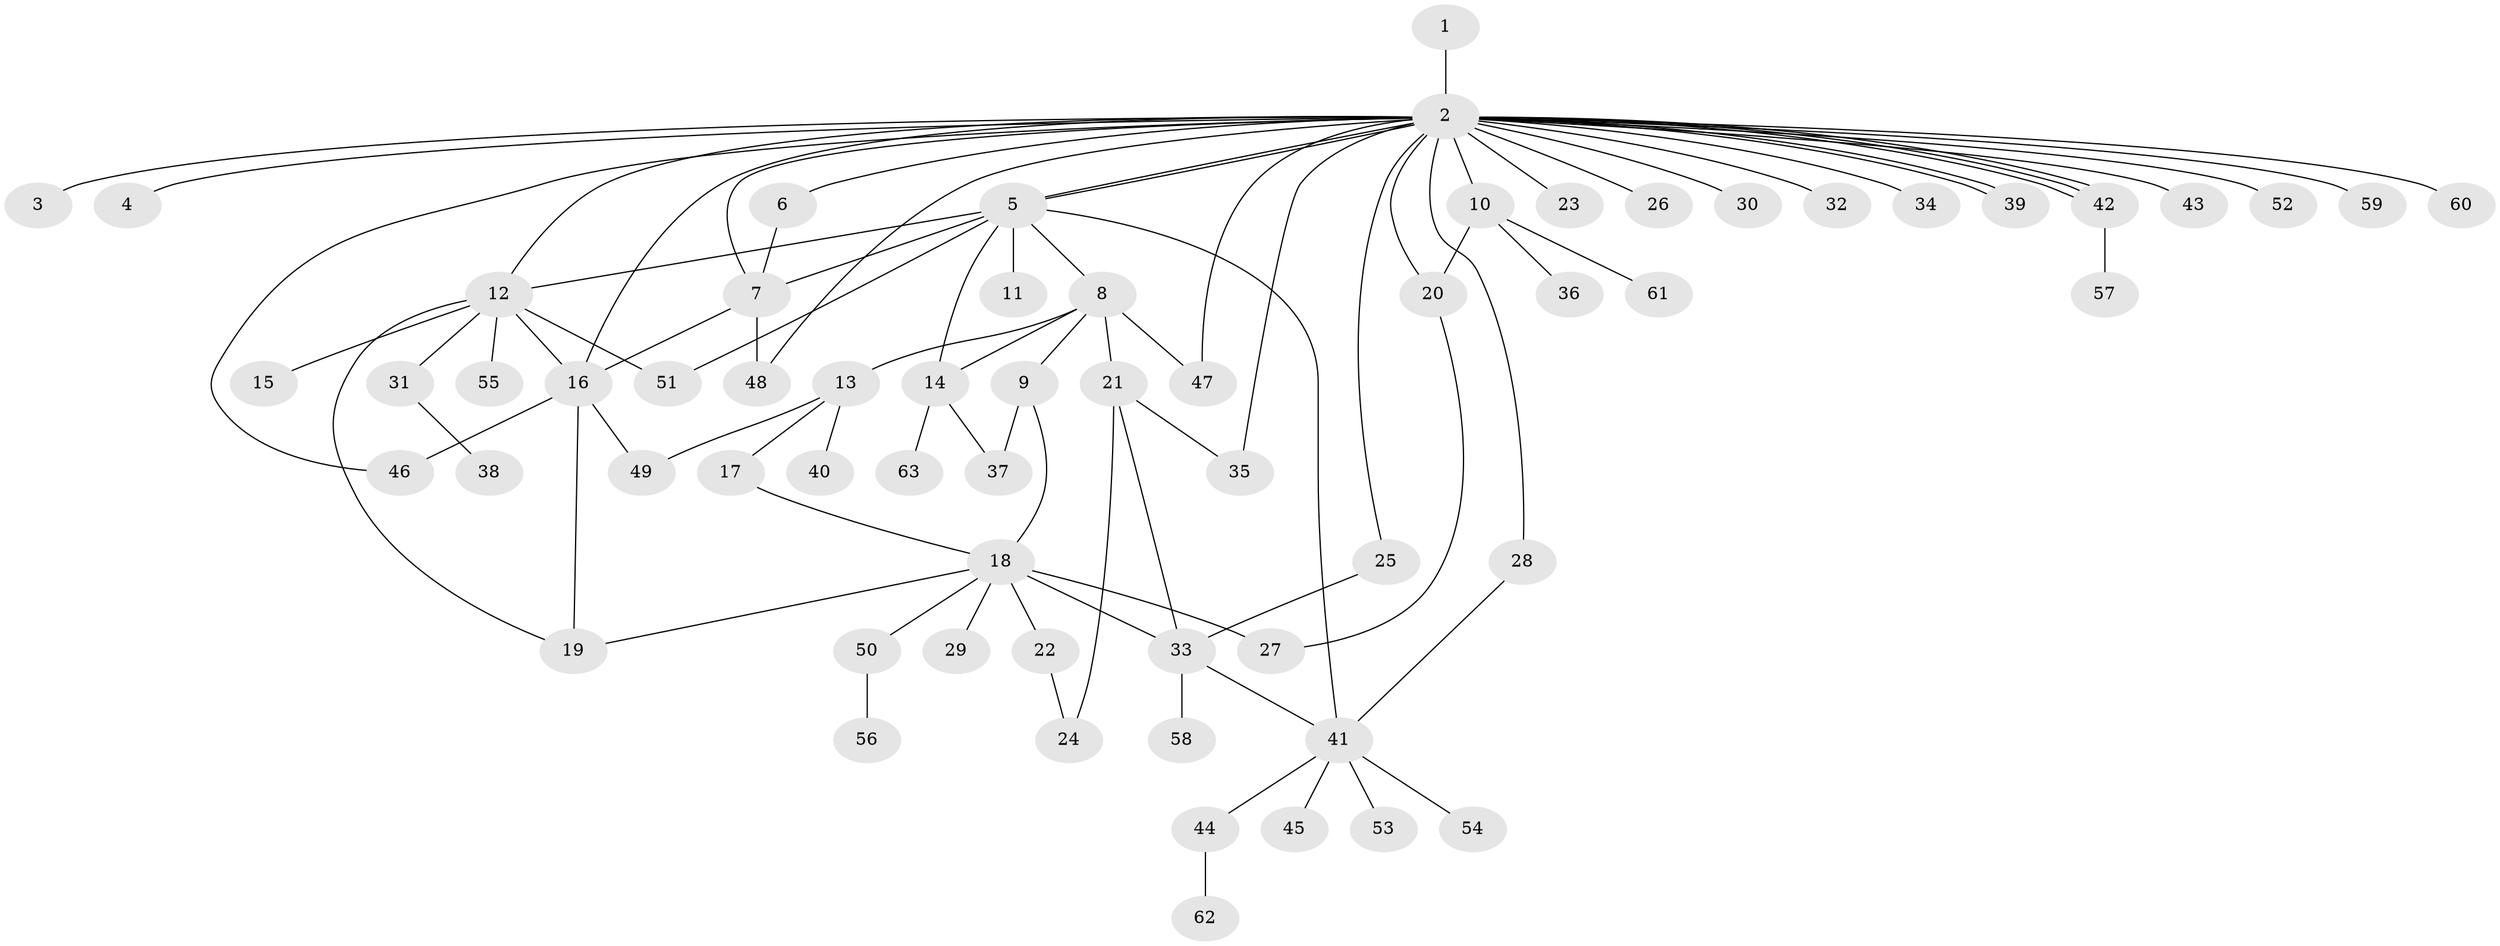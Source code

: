 // Generated by graph-tools (version 1.1) at 2025/35/03/09/25 02:35:26]
// undirected, 63 vertices, 89 edges
graph export_dot {
graph [start="1"]
  node [color=gray90,style=filled];
  1;
  2;
  3;
  4;
  5;
  6;
  7;
  8;
  9;
  10;
  11;
  12;
  13;
  14;
  15;
  16;
  17;
  18;
  19;
  20;
  21;
  22;
  23;
  24;
  25;
  26;
  27;
  28;
  29;
  30;
  31;
  32;
  33;
  34;
  35;
  36;
  37;
  38;
  39;
  40;
  41;
  42;
  43;
  44;
  45;
  46;
  47;
  48;
  49;
  50;
  51;
  52;
  53;
  54;
  55;
  56;
  57;
  58;
  59;
  60;
  61;
  62;
  63;
  1 -- 2;
  2 -- 3;
  2 -- 4;
  2 -- 5;
  2 -- 5;
  2 -- 6;
  2 -- 7;
  2 -- 10;
  2 -- 12;
  2 -- 16;
  2 -- 20;
  2 -- 23;
  2 -- 25;
  2 -- 26;
  2 -- 28;
  2 -- 30;
  2 -- 32;
  2 -- 34;
  2 -- 35;
  2 -- 39;
  2 -- 39;
  2 -- 42;
  2 -- 42;
  2 -- 42;
  2 -- 43;
  2 -- 46;
  2 -- 47;
  2 -- 48;
  2 -- 52;
  2 -- 59;
  2 -- 60;
  5 -- 7;
  5 -- 8;
  5 -- 11;
  5 -- 12;
  5 -- 14;
  5 -- 41;
  5 -- 51;
  6 -- 7;
  7 -- 16;
  7 -- 48;
  8 -- 9;
  8 -- 13;
  8 -- 14;
  8 -- 21;
  8 -- 47;
  9 -- 18;
  9 -- 37;
  10 -- 20;
  10 -- 36;
  10 -- 61;
  12 -- 15;
  12 -- 16;
  12 -- 19;
  12 -- 31;
  12 -- 51;
  12 -- 55;
  13 -- 17;
  13 -- 40;
  13 -- 49;
  14 -- 37;
  14 -- 63;
  16 -- 19;
  16 -- 46;
  16 -- 49;
  17 -- 18;
  18 -- 19;
  18 -- 22;
  18 -- 27;
  18 -- 29;
  18 -- 33;
  18 -- 50;
  20 -- 27;
  21 -- 24;
  21 -- 33;
  21 -- 35;
  22 -- 24;
  25 -- 33;
  28 -- 41;
  31 -- 38;
  33 -- 41;
  33 -- 58;
  41 -- 44;
  41 -- 45;
  41 -- 53;
  41 -- 54;
  42 -- 57;
  44 -- 62;
  50 -- 56;
}

